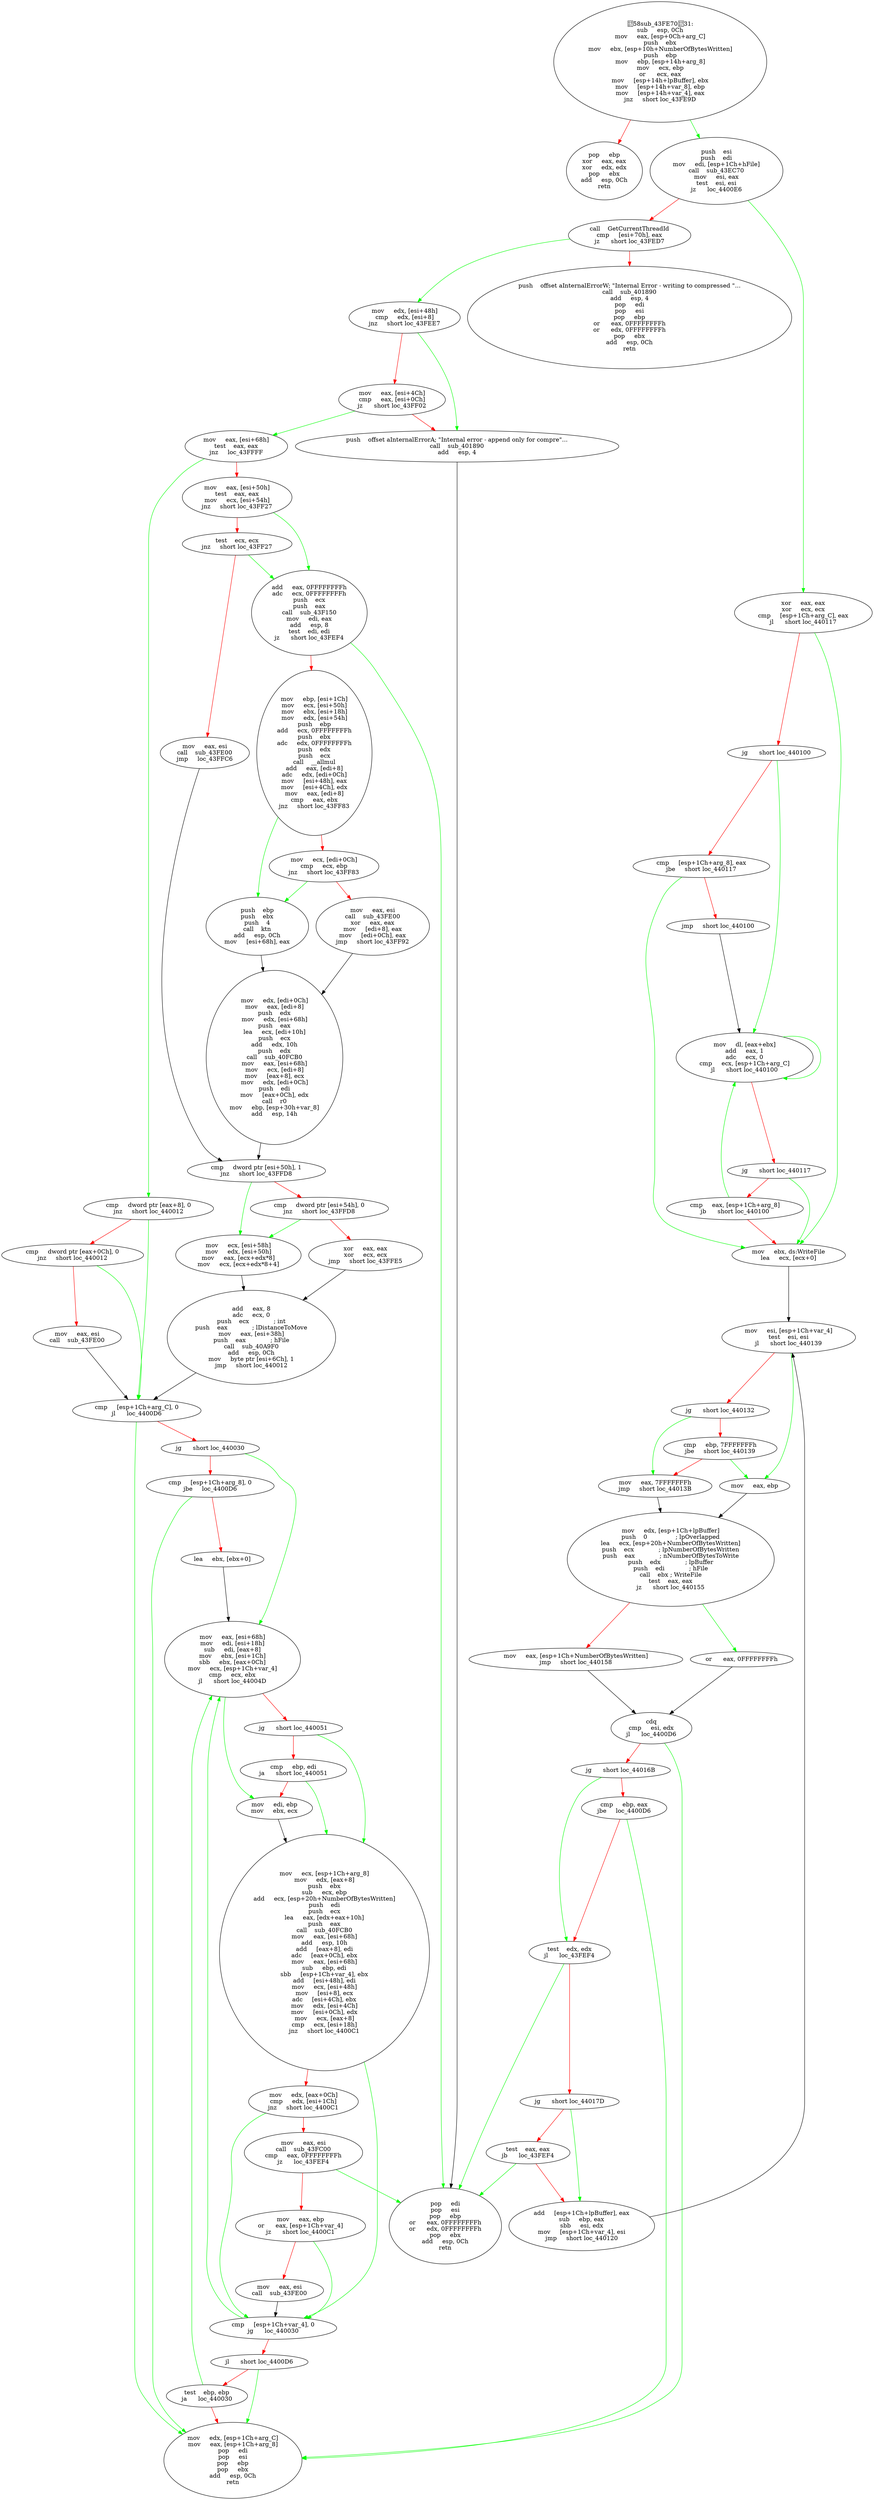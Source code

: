 digraph G{
Node0 [label = "58sub_43FE7031:
sub     esp, 0Ch
mov     eax, [esp+0Ch+arg_C]
push    ebx
mov     ebx, [esp+10h+NumberOfBytesWritten]
push    ebp
mov     ebp, [esp+14h+arg_8]
mov     ecx, ebp
or      ecx, eax
mov     [esp+14h+lpBuffer], ebx
mov     [esp+14h+var_8], ebp
mov     [esp+14h+var_4], eax
jnz     short loc_43FE9D"]
Node1 [label = "pop     ebp
xor     eax, eax
xor     edx, edx
pop     ebx
add     esp, 0Ch
retn"]
Node2 [label = "push    esi
push    edi
mov     edi, [esp+1Ch+hFile]
call    sub_43EC70
mov     esi, eax
test    esi, esi
jz      loc_4400E6"]
Node3 [label = "call    GetCurrentThreadId
cmp     [esi+70h], eax
jz      short loc_43FED7"]
Node4 [label = "push    offset aInternalErrorW; \"Internal Error - writing to compressed \"...
call    sub_401890
add     esp, 4
pop     edi
pop     esi
pop     ebp
or      eax, 0FFFFFFFFh
or      edx, 0FFFFFFFFh
pop     ebx
add     esp, 0Ch
retn"]
Node5 [label = "mov     edx, [esi+48h]
cmp     edx, [esi+8]
jnz     short loc_43FEE7"]
Node6 [label = "mov     eax, [esi+4Ch]
cmp     eax, [esi+0Ch]
jz      short loc_43FF02"]
Node7 [label = "push    offset aInternalErrorA; \"Internal error - append only for compre\"...
call    sub_401890
add     esp, 4"]
Node8 [label = "pop     edi
pop     esi
pop     ebp
or      eax, 0FFFFFFFFh
or      edx, 0FFFFFFFFh
pop     ebx
add     esp, 0Ch
retn"]
Node9 [label = "mov     eax, [esi+68h]
test    eax, eax
jnz     loc_43FFFF"]
Node10 [label = "mov     eax, [esi+50h]
test    eax, eax
mov     ecx, [esi+54h]
jnz     short loc_43FF27"]
Node11 [label = "test    ecx, ecx
jnz     short loc_43FF27"]
Node12 [label = "mov     eax, esi
call    sub_43FE00
jmp     loc_43FFC6"]
Node13 [label = "add     eax, 0FFFFFFFFh
adc     ecx, 0FFFFFFFFh
push    ecx
push    eax
call    sub_43F150
mov     edi, eax
add     esp, 8
test    edi, edi
jz      short loc_43FEF4"]
Node14 [label = "mov     ebp, [esi+1Ch]
mov     ecx, [esi+50h]
mov     ebx, [esi+18h]
mov     edx, [esi+54h]
push    ebp
add     ecx, 0FFFFFFFFh
push    ebx
adc     edx, 0FFFFFFFFh
push    edx
push    ecx
call    __allmul
add     eax, [edi+8]
adc     edx, [edi+0Ch]
mov     [esi+48h], eax
mov     [esi+4Ch], edx
mov     eax, [edi+8]
cmp     eax, ebx
jnz     short loc_43FF83"]
Node15 [label = "mov     ecx, [edi+0Ch]
cmp     ecx, ebp
jnz     short loc_43FF83"]
Node16 [label = "mov     eax, esi
call    sub_43FE00
xor     eax, eax
mov     [edi+8], eax
mov     [edi+0Ch], eax
jmp     short loc_43FF92"]
Node17 [label = "push    ebp
push    ebx
push    4
call    ktn
add     esp, 0Ch
mov     [esi+68h], eax"]
Node18 [label = "mov     edx, [edi+0Ch]
mov     eax, [edi+8]
push    edx
mov     edx, [esi+68h]
push    eax
lea     ecx, [edi+10h]
push    ecx
add     edx, 10h
push    edx
call    sub_40FCB0
mov     eax, [esi+68h]
mov     ecx, [edi+8]
mov     [eax+8], ecx
mov     edx, [edi+0Ch]
push    edi
mov     [eax+0Ch], edx
call    r0
mov     ebp, [esp+30h+var_8]
add     esp, 14h"]
Node19 [label = "cmp     dword ptr [esi+50h], 1
jnz     short loc_43FFD8"]
Node20 [label = "cmp     dword ptr [esi+54h], 0
jnz     short loc_43FFD8"]
Node21 [label = "xor     eax, eax
xor     ecx, ecx
jmp     short loc_43FFE5"]
Node22 [label = "mov     ecx, [esi+58h]
mov     edx, [esi+50h]
mov     eax, [ecx+edx*8]
mov     ecx, [ecx+edx*8+4]"]
Node23 [label = "add     eax, 8
adc     ecx, 0
push    ecx             ; int
push    eax             ; lDistanceToMove
mov     eax, [esi+38h]
push    eax             ; hFile
call    sub_40A9F0
add     esp, 0Ch
mov     byte ptr [esi+6Ch], 1
jmp     short loc_440012"]
Node24 [label = "cmp     dword ptr [eax+8], 0
jnz     short loc_440012"]
Node25 [label = "cmp     dword ptr [eax+0Ch], 0
jnz     short loc_440012"]
Node26 [label = "mov     eax, esi
call    sub_43FE00"]
Node27 [label = "cmp     [esp+1Ch+arg_C], 0
jl      loc_4400D6"]
Node28 [label = "jg      short loc_440030"]
Node29 [label = "cmp     [esp+1Ch+arg_8], 0
jbe     loc_4400D6"]
Node30 [label = "lea     ebx, [ebx+0]"]
Node31 [label = "mov     eax, [esi+68h]
mov     edi, [esi+18h]
sub     edi, [eax+8]
mov     ebx, [esi+1Ch]
sbb     ebx, [eax+0Ch]
mov     ecx, [esp+1Ch+var_4]
cmp     ecx, ebx
jl      short loc_44004D"]
Node32 [label = "jg      short loc_440051"]
Node33 [label = "cmp     ebp, edi
ja      short loc_440051"]
Node34 [label = "mov     edi, ebp
mov     ebx, ecx"]
Node35 [label = "mov     ecx, [esp+1Ch+arg_8]
mov     edx, [eax+8]
push    ebx
sub     ecx, ebp
add     ecx, [esp+20h+NumberOfBytesWritten]
push    edi
push    ecx
lea     eax, [edx+eax+10h]
push    eax
call    sub_40FCB0
mov     eax, [esi+68h]
add     esp, 10h
add     [eax+8], edi
adc     [eax+0Ch], ebx
mov     eax, [esi+68h]
sub     ebp, edi
sbb     [esp+1Ch+var_4], ebx
add     [esi+48h], edi
mov     ecx, [esi+48h]
mov     [esi+8], ecx
adc     [esi+4Ch], ebx
mov     edx, [esi+4Ch]
mov     [esi+0Ch], edx
mov     ecx, [eax+8]
cmp     ecx, [esi+18h]
jnz     short loc_4400C1"]
Node36 [label = "mov     edx, [eax+0Ch]
cmp     edx, [esi+1Ch]
jnz     short loc_4400C1"]
Node37 [label = "mov     eax, esi
call    sub_43FC00
cmp     eax, 0FFFFFFFFh
jz      loc_43FEF4"]
Node38 [label = "mov     eax, ebp
or      eax, [esp+1Ch+var_4]
jz      short loc_4400C1"]
Node39 [label = "mov     eax, esi
call    sub_43FE00"]
Node40 [label = "cmp     [esp+1Ch+var_4], 0
jg      loc_440030"]
Node41 [label = "jl      short loc_4400D6"]
Node42 [label = "test    ebp, ebp
ja      loc_440030"]
Node43 [label = "mov     edx, [esp+1Ch+arg_C]
mov     eax, [esp+1Ch+arg_8]
pop     edi
pop     esi
pop     ebp
pop     ebx
add     esp, 0Ch
retn"]
Node44 [label = "xor     eax, eax
xor     ecx, ecx
cmp     [esp+1Ch+arg_C], eax
jl      short loc_440117"]
Node45 [label = "jg      short loc_440100"]
Node46 [label = "cmp     [esp+1Ch+arg_8], eax
jbe     short loc_440117"]
Node47 [label = "jmp     short loc_440100"]
Node48 [label = "mov     dl, [eax+ebx]
add     eax, 1
adc     ecx, 0
cmp     ecx, [esp+1Ch+arg_C]
jl      short loc_440100"]
Node49 [label = "jg      short loc_440117"]
Node50 [label = "cmp     eax, [esp+1Ch+arg_8]
jb      short loc_440100"]
Node51 [label = "mov     ebx, ds:WriteFile
lea     ecx, [ecx+0]"]
Node52 [label = "mov     esi, [esp+1Ch+var_4]
test    esi, esi
jl      short loc_440139"]
Node53 [label = "jg      short loc_440132"]
Node54 [label = "cmp     ebp, 7FFFFFFFh
jbe     short loc_440139"]
Node55 [label = "mov     eax, 7FFFFFFFh
jmp     short loc_44013B"]
Node56 [label = "mov     eax, ebp"]
Node57 [label = "mov     edx, [esp+1Ch+lpBuffer]
push    0               ; lpOverlapped
lea     ecx, [esp+20h+NumberOfBytesWritten]
push    ecx             ; lpNumberOfBytesWritten
push    eax             ; nNumberOfBytesToWrite
push    edx             ; lpBuffer
push    edi             ; hFile
call    ebx ; WriteFile
test    eax, eax
jz      short loc_440155"]
Node58 [label = "mov     eax, [esp+1Ch+NumberOfBytesWritten]
jmp     short loc_440158"]
Node59 [label = "or      eax, 0FFFFFFFFh"]
Node60 [label = "cdq
cmp     esi, edx
jl      loc_4400D6"]
Node61 [label = "jg      short loc_44016B"]
Node62 [label = "cmp     ebp, eax
jbe     loc_4400D6"]
Node63 [label = "test    edx, edx
jl      loc_43FEF4"]
Node64 [label = "jg      short loc_44017D"]
Node65 [label = "test    eax, eax
jb      loc_43FEF4"]
Node66 [label = "add     [esp+1Ch+lpBuffer], eax
sub     ebp, eax
sbb     esi, edx
mov     [esp+1Ch+var_4], esi
jmp     short loc_440120"]
Node0 -> Node1 [color = "red"]
Node0 -> Node2 [color = "green"]
Node2 -> Node3 [color = "red"]
Node2 -> Node44 [color = "green"]
Node3 -> Node4 [color = "red"]
Node3 -> Node5 [color = "green"]
Node5 -> Node6 [color = "red"]
Node5 -> Node7 [color = "green"]
Node6 -> Node7 [color = "red"]
Node6 -> Node9 [color = "green"]
Node7 -> Node8 [color = "black"]
Node9 -> Node10 [color = "red"]
Node9 -> Node24 [color = "green"]
Node10 -> Node11 [color = "red"]
Node10 -> Node13 [color = "green"]
Node11 -> Node12 [color = "red"]
Node11 -> Node13 [color = "green"]
Node12 -> Node19 [color = "black"]
Node13 -> Node8 [color = "green"]
Node13 -> Node14 [color = "red"]
Node14 -> Node15 [color = "red"]
Node14 -> Node17 [color = "green"]
Node15 -> Node16 [color = "red"]
Node15 -> Node17 [color = "green"]
Node16 -> Node18 [color = "black"]
Node17 -> Node18 [color = "black"]
Node18 -> Node19 [color = "black"]
Node19 -> Node20 [color = "red"]
Node19 -> Node22 [color = "green"]
Node20 -> Node21 [color = "red"]
Node20 -> Node22 [color = "green"]
Node21 -> Node23 [color = "black"]
Node22 -> Node23 [color = "black"]
Node23 -> Node27 [color = "black"]
Node24 -> Node25 [color = "red"]
Node24 -> Node27 [color = "green"]
Node25 -> Node26 [color = "red"]
Node25 -> Node27 [color = "green"]
Node26 -> Node27 [color = "black"]
Node27 -> Node28 [color = "red"]
Node27 -> Node43 [color = "green"]
Node28 -> Node29 [color = "red"]
Node28 -> Node31 [color = "green"]
Node29 -> Node30 [color = "red"]
Node29 -> Node43 [color = "green"]
Node30 -> Node31 [color = "black"]
Node31 -> Node32 [color = "red"]
Node31 -> Node34 [color = "green"]
Node32 -> Node33 [color = "red"]
Node32 -> Node35 [color = "green"]
Node33 -> Node34 [color = "red"]
Node33 -> Node35 [color = "green"]
Node34 -> Node35 [color = "black"]
Node35 -> Node36 [color = "red"]
Node35 -> Node40 [color = "green"]
Node36 -> Node37 [color = "red"]
Node36 -> Node40 [color = "green"]
Node37 -> Node8 [color = "green"]
Node37 -> Node38 [color = "red"]
Node38 -> Node39 [color = "red"]
Node38 -> Node40 [color = "green"]
Node39 -> Node40 [color = "black"]
Node40 -> Node31 [color = "green"]
Node40 -> Node41 [color = "red"]
Node41 -> Node42 [color = "red"]
Node41 -> Node43 [color = "green"]
Node42 -> Node31 [color = "green"]
Node42 -> Node43 [color = "red"]
Node44 -> Node45 [color = "red"]
Node44 -> Node51 [color = "green"]
Node45 -> Node46 [color = "red"]
Node45 -> Node48 [color = "green"]
Node46 -> Node47 [color = "red"]
Node46 -> Node51 [color = "green"]
Node47 -> Node48 [color = "black"]
Node48 -> Node49 [color = "red"]
Node48 -> Node48 [color = "green"]
Node49 -> Node50 [color = "red"]
Node49 -> Node51 [color = "green"]
Node50 -> Node48 [color = "green"]
Node50 -> Node51 [color = "red"]
Node51 -> Node52 [color = "black"]
Node52 -> Node53 [color = "red"]
Node52 -> Node56 [color = "green"]
Node53 -> Node54 [color = "red"]
Node53 -> Node55 [color = "green"]
Node54 -> Node55 [color = "red"]
Node54 -> Node56 [color = "green"]
Node55 -> Node57 [color = "black"]
Node56 -> Node57 [color = "black"]
Node57 -> Node58 [color = "red"]
Node57 -> Node59 [color = "green"]
Node58 -> Node60 [color = "black"]
Node59 -> Node60 [color = "black"]
Node60 -> Node43 [color = "green"]
Node60 -> Node61 [color = "red"]
Node61 -> Node62 [color = "red"]
Node61 -> Node63 [color = "green"]
Node62 -> Node43 [color = "green"]
Node62 -> Node63 [color = "red"]
Node63 -> Node8 [color = "green"]
Node63 -> Node64 [color = "red"]
Node64 -> Node65 [color = "red"]
Node64 -> Node66 [color = "green"]
Node65 -> Node8 [color = "green"]
Node65 -> Node66 [color = "red"]
Node66 -> Node52 [color = "black"]
}